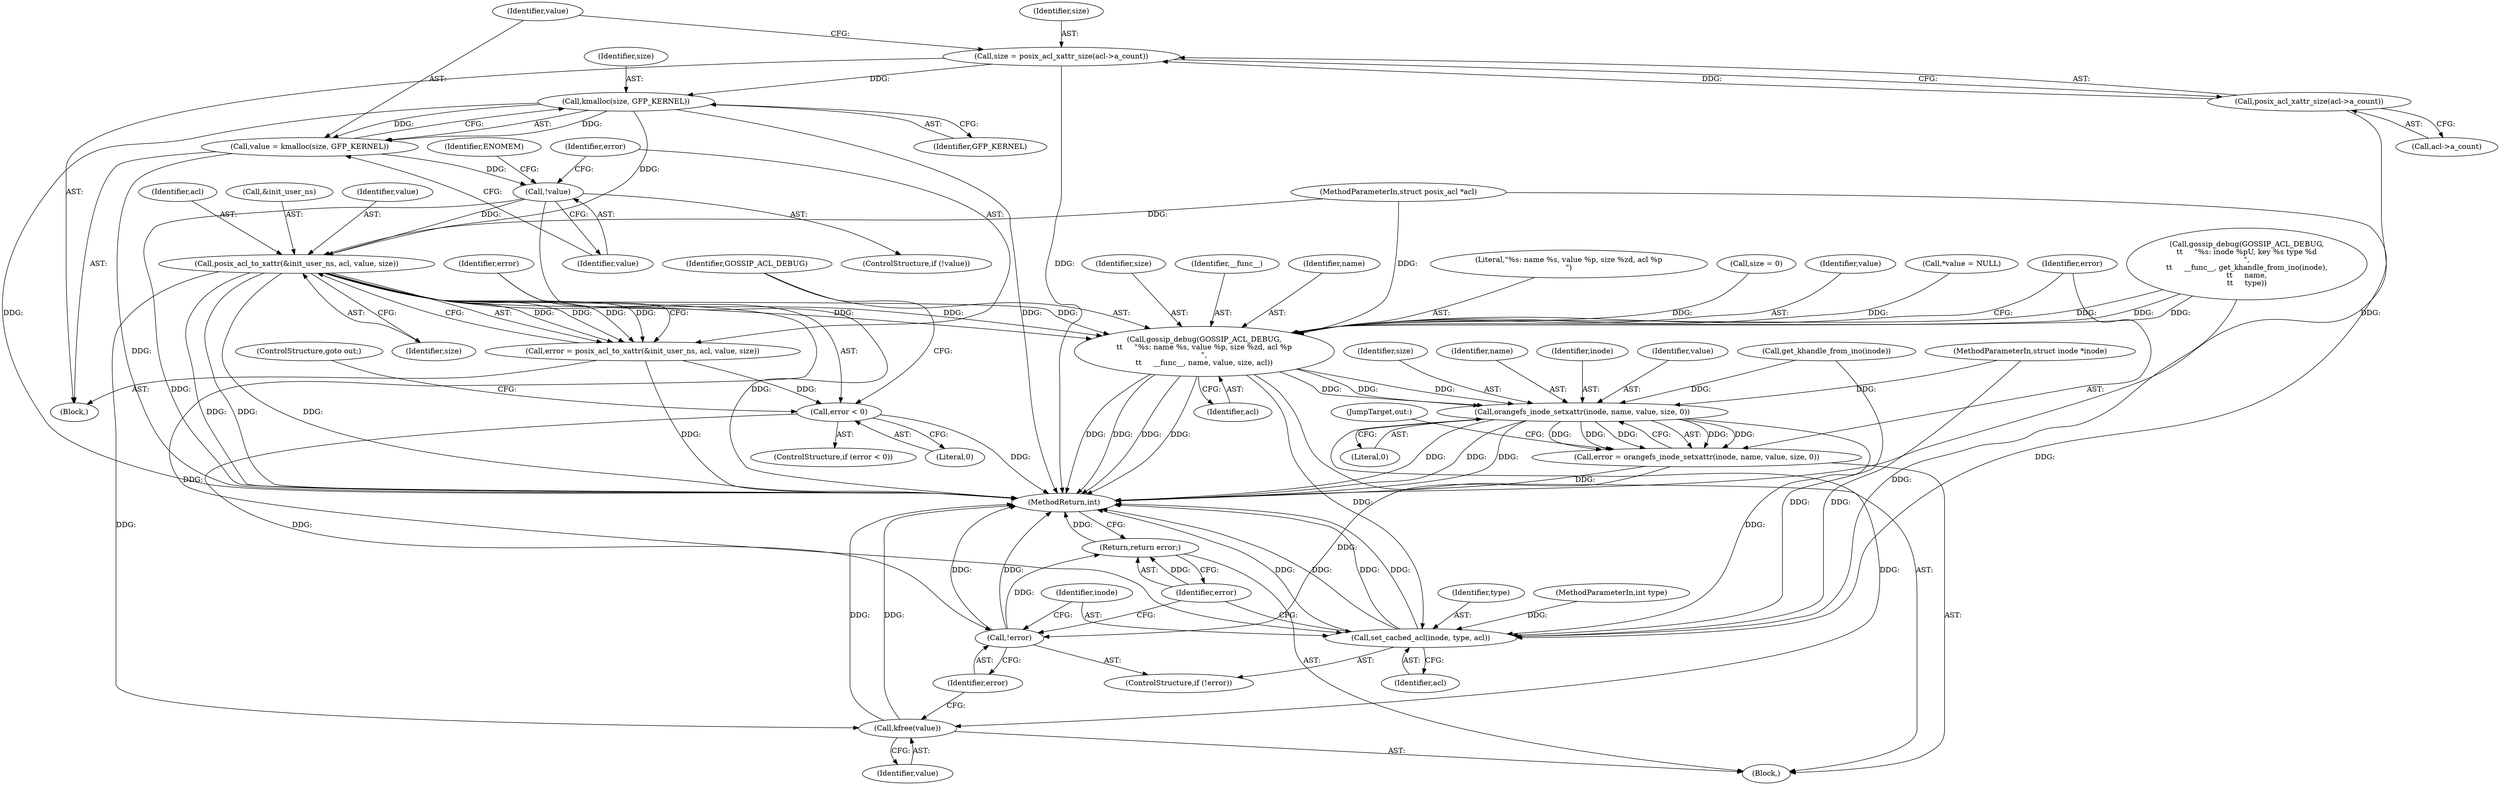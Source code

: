digraph "0_linux_073931017b49d9458aa351605b43a7e34598caef_10@API" {
"1000203" [label="(Call,kmalloc(size, GFP_KERNEL))"];
"1000195" [label="(Call,size = posix_acl_xattr_size(acl->a_count))"];
"1000197" [label="(Call,posix_acl_xattr_size(acl->a_count))"];
"1000201" [label="(Call,value = kmalloc(size, GFP_KERNEL))"];
"1000207" [label="(Call,!value)"];
"1000214" [label="(Call,posix_acl_to_xattr(&init_user_ns, acl, value, size))"];
"1000212" [label="(Call,error = posix_acl_to_xattr(&init_user_ns, acl, value, size))"];
"1000221" [label="(Call,error < 0)"];
"1000245" [label="(Call,!error)"];
"1000251" [label="(Return,return error;)"];
"1000225" [label="(Call,gossip_debug(GOSSIP_ACL_DEBUG,\n\t\t     \"%s: name %s, value %p, size %zd, acl %p\n\",\n\t\t     __func__, name, value, size, acl))"];
"1000235" [label="(Call,orangefs_inode_setxattr(inode, name, value, size, 0))"];
"1000233" [label="(Call,error = orangefs_inode_setxattr(inode, name, value, size, 0))"];
"1000242" [label="(Call,kfree(value))"];
"1000247" [label="(Call,set_cached_acl(inode, type, acl))"];
"1000234" [label="(Identifier,error)"];
"1000222" [label="(Identifier,error)"];
"1000248" [label="(Identifier,inode)"];
"1000188" [label="(Call,get_khandle_from_ino(inode))"];
"1000240" [label="(Literal,0)"];
"1000239" [label="(Identifier,size)"];
"1000116" [label="(Call,*value = NULL)"];
"1000241" [label="(JumpTarget,out:)"];
"1000252" [label="(Identifier,error)"];
"1000212" [label="(Call,error = posix_acl_to_xattr(&init_user_ns, acl, value, size))"];
"1000205" [label="(Identifier,GFP_KERNEL)"];
"1000219" [label="(Identifier,size)"];
"1000184" [label="(Call,gossip_debug(GOSSIP_ACL_DEBUG,\n\t\t     \"%s: inode %pU, key %s type %d\n\",\n\t\t     __func__, get_khandle_from_ino(inode),\n\t\t     name,\n\t\t     type))"];
"1000194" [label="(Block,)"];
"1000218" [label="(Identifier,value)"];
"1000235" [label="(Call,orangefs_inode_setxattr(inode, name, value, size, 0))"];
"1000207" [label="(Call,!value)"];
"1000214" [label="(Call,posix_acl_to_xattr(&init_user_ns, acl, value, size))"];
"1000221" [label="(Call,error < 0)"];
"1000246" [label="(Identifier,error)"];
"1000105" [label="(Block,)"];
"1000251" [label="(Return,return error;)"];
"1000226" [label="(Identifier,GOSSIP_ACL_DEBUG)"];
"1000223" [label="(Literal,0)"];
"1000231" [label="(Identifier,size)"];
"1000208" [label="(Identifier,value)"];
"1000228" [label="(Identifier,__func__)"];
"1000229" [label="(Identifier,name)"];
"1000196" [label="(Identifier,size)"];
"1000206" [label="(ControlStructure,if (!value))"];
"1000237" [label="(Identifier,name)"];
"1000102" [label="(MethodParameterIn,struct inode *inode)"];
"1000249" [label="(Identifier,type)"];
"1000202" [label="(Identifier,value)"];
"1000225" [label="(Call,gossip_debug(GOSSIP_ACL_DEBUG,\n\t\t     \"%s: name %s, value %p, size %zd, acl %p\n\",\n\t\t     __func__, name, value, size, acl))"];
"1000217" [label="(Identifier,acl)"];
"1000204" [label="(Identifier,size)"];
"1000227" [label="(Literal,\"%s: name %s, value %p, size %zd, acl %p\n\")"];
"1000203" [label="(Call,kmalloc(size, GFP_KERNEL))"];
"1000236" [label="(Identifier,inode)"];
"1000195" [label="(Call,size = posix_acl_xattr_size(acl->a_count))"];
"1000211" [label="(Identifier,ENOMEM)"];
"1000215" [label="(Call,&init_user_ns)"];
"1000104" [label="(MethodParameterIn,int type)"];
"1000120" [label="(Call,size = 0)"];
"1000247" [label="(Call,set_cached_acl(inode, type, acl))"];
"1000230" [label="(Identifier,value)"];
"1000250" [label="(Identifier,acl)"];
"1000253" [label="(MethodReturn,int)"];
"1000232" [label="(Identifier,acl)"];
"1000224" [label="(ControlStructure,goto out;)"];
"1000201" [label="(Call,value = kmalloc(size, GFP_KERNEL))"];
"1000198" [label="(Call,acl->a_count)"];
"1000243" [label="(Identifier,value)"];
"1000220" [label="(ControlStructure,if (error < 0))"];
"1000245" [label="(Call,!error)"];
"1000103" [label="(MethodParameterIn,struct posix_acl *acl)"];
"1000242" [label="(Call,kfree(value))"];
"1000197" [label="(Call,posix_acl_xattr_size(acl->a_count))"];
"1000213" [label="(Identifier,error)"];
"1000244" [label="(ControlStructure,if (!error))"];
"1000233" [label="(Call,error = orangefs_inode_setxattr(inode, name, value, size, 0))"];
"1000238" [label="(Identifier,value)"];
"1000203" -> "1000201"  [label="AST: "];
"1000203" -> "1000205"  [label="CFG: "];
"1000204" -> "1000203"  [label="AST: "];
"1000205" -> "1000203"  [label="AST: "];
"1000201" -> "1000203"  [label="CFG: "];
"1000203" -> "1000253"  [label="DDG: "];
"1000203" -> "1000253"  [label="DDG: "];
"1000203" -> "1000201"  [label="DDG: "];
"1000203" -> "1000201"  [label="DDG: "];
"1000195" -> "1000203"  [label="DDG: "];
"1000203" -> "1000214"  [label="DDG: "];
"1000195" -> "1000194"  [label="AST: "];
"1000195" -> "1000197"  [label="CFG: "];
"1000196" -> "1000195"  [label="AST: "];
"1000197" -> "1000195"  [label="AST: "];
"1000202" -> "1000195"  [label="CFG: "];
"1000195" -> "1000253"  [label="DDG: "];
"1000197" -> "1000195"  [label="DDG: "];
"1000197" -> "1000198"  [label="CFG: "];
"1000198" -> "1000197"  [label="AST: "];
"1000197" -> "1000253"  [label="DDG: "];
"1000201" -> "1000194"  [label="AST: "];
"1000202" -> "1000201"  [label="AST: "];
"1000208" -> "1000201"  [label="CFG: "];
"1000201" -> "1000253"  [label="DDG: "];
"1000201" -> "1000207"  [label="DDG: "];
"1000207" -> "1000206"  [label="AST: "];
"1000207" -> "1000208"  [label="CFG: "];
"1000208" -> "1000207"  [label="AST: "];
"1000211" -> "1000207"  [label="CFG: "];
"1000213" -> "1000207"  [label="CFG: "];
"1000207" -> "1000253"  [label="DDG: "];
"1000207" -> "1000253"  [label="DDG: "];
"1000207" -> "1000214"  [label="DDG: "];
"1000214" -> "1000212"  [label="AST: "];
"1000214" -> "1000219"  [label="CFG: "];
"1000215" -> "1000214"  [label="AST: "];
"1000217" -> "1000214"  [label="AST: "];
"1000218" -> "1000214"  [label="AST: "];
"1000219" -> "1000214"  [label="AST: "];
"1000212" -> "1000214"  [label="CFG: "];
"1000214" -> "1000253"  [label="DDG: "];
"1000214" -> "1000253"  [label="DDG: "];
"1000214" -> "1000253"  [label="DDG: "];
"1000214" -> "1000212"  [label="DDG: "];
"1000214" -> "1000212"  [label="DDG: "];
"1000214" -> "1000212"  [label="DDG: "];
"1000214" -> "1000212"  [label="DDG: "];
"1000103" -> "1000214"  [label="DDG: "];
"1000214" -> "1000225"  [label="DDG: "];
"1000214" -> "1000225"  [label="DDG: "];
"1000214" -> "1000225"  [label="DDG: "];
"1000214" -> "1000242"  [label="DDG: "];
"1000214" -> "1000247"  [label="DDG: "];
"1000212" -> "1000194"  [label="AST: "];
"1000213" -> "1000212"  [label="AST: "];
"1000222" -> "1000212"  [label="CFG: "];
"1000212" -> "1000253"  [label="DDG: "];
"1000212" -> "1000221"  [label="DDG: "];
"1000221" -> "1000220"  [label="AST: "];
"1000221" -> "1000223"  [label="CFG: "];
"1000222" -> "1000221"  [label="AST: "];
"1000223" -> "1000221"  [label="AST: "];
"1000224" -> "1000221"  [label="CFG: "];
"1000226" -> "1000221"  [label="CFG: "];
"1000221" -> "1000253"  [label="DDG: "];
"1000221" -> "1000245"  [label="DDG: "];
"1000245" -> "1000244"  [label="AST: "];
"1000245" -> "1000246"  [label="CFG: "];
"1000246" -> "1000245"  [label="AST: "];
"1000248" -> "1000245"  [label="CFG: "];
"1000252" -> "1000245"  [label="CFG: "];
"1000245" -> "1000253"  [label="DDG: "];
"1000245" -> "1000253"  [label="DDG: "];
"1000233" -> "1000245"  [label="DDG: "];
"1000245" -> "1000251"  [label="DDG: "];
"1000251" -> "1000105"  [label="AST: "];
"1000251" -> "1000252"  [label="CFG: "];
"1000252" -> "1000251"  [label="AST: "];
"1000253" -> "1000251"  [label="CFG: "];
"1000251" -> "1000253"  [label="DDG: "];
"1000252" -> "1000251"  [label="DDG: "];
"1000225" -> "1000105"  [label="AST: "];
"1000225" -> "1000232"  [label="CFG: "];
"1000226" -> "1000225"  [label="AST: "];
"1000227" -> "1000225"  [label="AST: "];
"1000228" -> "1000225"  [label="AST: "];
"1000229" -> "1000225"  [label="AST: "];
"1000230" -> "1000225"  [label="AST: "];
"1000231" -> "1000225"  [label="AST: "];
"1000232" -> "1000225"  [label="AST: "];
"1000234" -> "1000225"  [label="CFG: "];
"1000225" -> "1000253"  [label="DDG: "];
"1000225" -> "1000253"  [label="DDG: "];
"1000225" -> "1000253"  [label="DDG: "];
"1000225" -> "1000253"  [label="DDG: "];
"1000184" -> "1000225"  [label="DDG: "];
"1000184" -> "1000225"  [label="DDG: "];
"1000184" -> "1000225"  [label="DDG: "];
"1000116" -> "1000225"  [label="DDG: "];
"1000120" -> "1000225"  [label="DDG: "];
"1000103" -> "1000225"  [label="DDG: "];
"1000225" -> "1000235"  [label="DDG: "];
"1000225" -> "1000235"  [label="DDG: "];
"1000225" -> "1000235"  [label="DDG: "];
"1000225" -> "1000247"  [label="DDG: "];
"1000235" -> "1000233"  [label="AST: "];
"1000235" -> "1000240"  [label="CFG: "];
"1000236" -> "1000235"  [label="AST: "];
"1000237" -> "1000235"  [label="AST: "];
"1000238" -> "1000235"  [label="AST: "];
"1000239" -> "1000235"  [label="AST: "];
"1000240" -> "1000235"  [label="AST: "];
"1000233" -> "1000235"  [label="CFG: "];
"1000235" -> "1000253"  [label="DDG: "];
"1000235" -> "1000253"  [label="DDG: "];
"1000235" -> "1000253"  [label="DDG: "];
"1000235" -> "1000233"  [label="DDG: "];
"1000235" -> "1000233"  [label="DDG: "];
"1000235" -> "1000233"  [label="DDG: "];
"1000235" -> "1000233"  [label="DDG: "];
"1000235" -> "1000233"  [label="DDG: "];
"1000188" -> "1000235"  [label="DDG: "];
"1000102" -> "1000235"  [label="DDG: "];
"1000235" -> "1000242"  [label="DDG: "];
"1000235" -> "1000247"  [label="DDG: "];
"1000233" -> "1000105"  [label="AST: "];
"1000234" -> "1000233"  [label="AST: "];
"1000241" -> "1000233"  [label="CFG: "];
"1000233" -> "1000253"  [label="DDG: "];
"1000242" -> "1000105"  [label="AST: "];
"1000242" -> "1000243"  [label="CFG: "];
"1000243" -> "1000242"  [label="AST: "];
"1000246" -> "1000242"  [label="CFG: "];
"1000242" -> "1000253"  [label="DDG: "];
"1000242" -> "1000253"  [label="DDG: "];
"1000247" -> "1000244"  [label="AST: "];
"1000247" -> "1000250"  [label="CFG: "];
"1000248" -> "1000247"  [label="AST: "];
"1000249" -> "1000247"  [label="AST: "];
"1000250" -> "1000247"  [label="AST: "];
"1000252" -> "1000247"  [label="CFG: "];
"1000247" -> "1000253"  [label="DDG: "];
"1000247" -> "1000253"  [label="DDG: "];
"1000247" -> "1000253"  [label="DDG: "];
"1000247" -> "1000253"  [label="DDG: "];
"1000188" -> "1000247"  [label="DDG: "];
"1000102" -> "1000247"  [label="DDG: "];
"1000184" -> "1000247"  [label="DDG: "];
"1000104" -> "1000247"  [label="DDG: "];
"1000103" -> "1000247"  [label="DDG: "];
}
